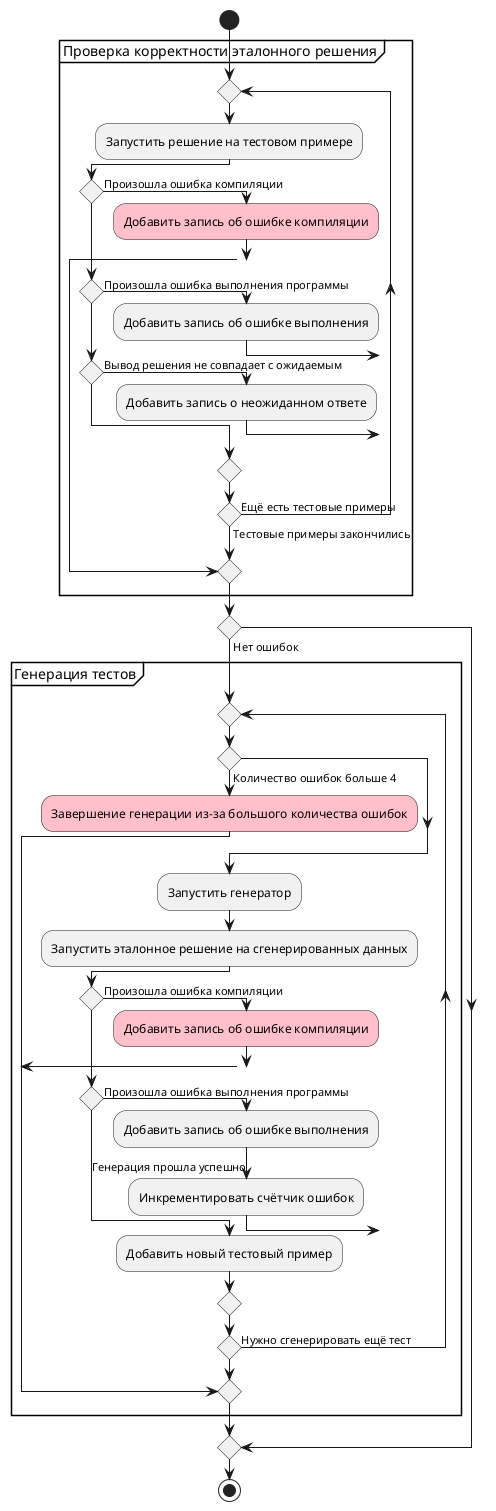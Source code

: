 @startuml алгоритм создания тестов

!pragma useVerticalIf on

start
group Проверка корректности эталонного решения
repeat
    :Запустить решение на тестовом примере;
    if () then (Произошла ошибка компиляции)
        #pink :Добавить запись об ошибке компиляции;
        break;
    elseif () then (Произошла ошибка выполнения программы)
        :Добавить запись об ошибке выполнения;
    elseif () then (Вывод решения не совпадает с ожидаемым)
        :Добавить запись о неожиданном ответе;
    endif
repeat while () is (Ещё есть тестовые примеры) not (Тестовые примеры закончились)
end group


if () then (Нет ошибок)
    group Генерация тестов
        repeat
            if () then (Количество ошибок больше 4)
                #pink :Завершение генерации из-за большого количества ошибок;
                break;
            endif
            :Запустить генератор;
            :Запустить эталонное решение на сгенерированных данных;
            if () then (Произошла ошибка компиляции)
                #pink :Добавить запись об ошибке компиляции;
                break;
            elseif () then (Произошла ошибка выполнения программы)
                :Добавить запись об ошибке выполнения;
                :Инкрементировать счётчик ошибок;
            else (Генерация прошла успешно)
                :Добавить новый тестовый пример;
            endif
        repeat while () is (Нужно сгенерировать ещё тест)
    end group
endif

stop

@enduml